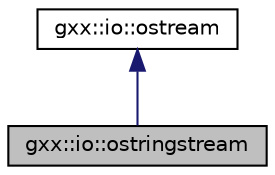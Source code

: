 digraph "gxx::io::ostringstream"
{
  edge [fontname="Helvetica",fontsize="10",labelfontname="Helvetica",labelfontsize="10"];
  node [fontname="Helvetica",fontsize="10",shape=record];
  Node1 [label="gxx::io::ostringstream",height=0.2,width=0.4,color="black", fillcolor="grey75", style="filled", fontcolor="black"];
  Node2 -> Node1 [dir="back",color="midnightblue",fontsize="10",style="solid",fontname="Helvetica"];
  Node2 [label="gxx::io::ostream",height=0.2,width=0.4,color="black", fillcolor="white", style="filled",URL="$classgxx_1_1io_1_1ostream.html"];
}
